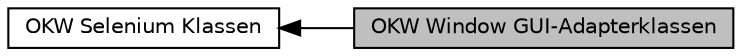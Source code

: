 digraph "OKW Window GUI-Adapterklassen"
{
  edge [fontname="Helvetica",fontsize="10",labelfontname="Helvetica",labelfontsize="10"];
  node [fontname="Helvetica",fontsize="10",shape=box];
  rankdir=LR;
  Node1 [label="OKW Selenium Klassen",height=0.2,width=0.4,color="black", fillcolor="white", style="filled",URL="$group__group_selenium_classes.html",tooltip=" "];
  Node0 [label="OKW Window GUI-Adapterklassen",height=0.2,width=0.4,color="black", fillcolor="grey75", style="filled", fontcolor="black",tooltip=" "];
  Node1->Node0 [shape=plaintext, dir="back", style="solid"];
}
